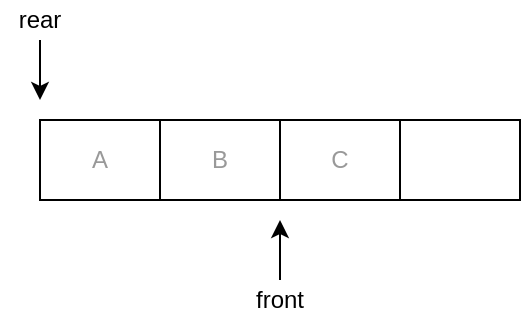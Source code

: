 <mxfile version="14.6.0" type="device"><diagram id="u_aM-03YF8J4f3R5Szi7" name="Page-1"><mxGraphModel dx="1422" dy="737" grid="1" gridSize="10" guides="1" tooltips="1" connect="1" arrows="1" fold="1" page="1" pageScale="1" pageWidth="827" pageHeight="1169" math="0" shadow="0"><root><mxCell id="0"/><mxCell id="1" parent="0"/><mxCell id="qTlZxnd0R25qCGS8HdaJ-39" value="" style="shape=table;html=1;whiteSpace=wrap;startSize=0;container=1;collapsible=0;childLayout=tableLayout;" parent="1" vertex="1"><mxGeometry x="200" y="200" width="240" height="40" as="geometry"/></mxCell><mxCell id="qTlZxnd0R25qCGS8HdaJ-40" value="" style="shape=partialRectangle;html=1;whiteSpace=wrap;collapsible=0;dropTarget=0;pointerEvents=0;fillColor=none;top=0;left=0;bottom=0;right=0;points=[[0,0.5],[1,0.5]];portConstraint=eastwest;" parent="qTlZxnd0R25qCGS8HdaJ-39" vertex="1"><mxGeometry width="240" height="40" as="geometry"/></mxCell><mxCell id="qTlZxnd0R25qCGS8HdaJ-41" value="&lt;font color=&quot;#999999&quot;&gt;A&lt;/font&gt;" style="shape=partialRectangle;html=1;whiteSpace=wrap;connectable=0;overflow=hidden;fillColor=none;top=0;left=0;bottom=0;right=0;" parent="qTlZxnd0R25qCGS8HdaJ-40" vertex="1"><mxGeometry width="60" height="40" as="geometry"/></mxCell><mxCell id="qTlZxnd0R25qCGS8HdaJ-42" value="&lt;font color=&quot;#999999&quot;&gt;B&lt;/font&gt;" style="shape=partialRectangle;html=1;whiteSpace=wrap;connectable=0;overflow=hidden;fillColor=none;top=0;left=0;bottom=0;right=0;" parent="qTlZxnd0R25qCGS8HdaJ-40" vertex="1"><mxGeometry x="60" width="60" height="40" as="geometry"/></mxCell><mxCell id="qTlZxnd0R25qCGS8HdaJ-43" value="&lt;font color=&quot;#999999&quot;&gt;C&lt;/font&gt;" style="shape=partialRectangle;html=1;whiteSpace=wrap;connectable=0;overflow=hidden;fillColor=none;top=0;left=0;bottom=0;right=0;" parent="qTlZxnd0R25qCGS8HdaJ-40" vertex="1"><mxGeometry x="120" width="60" height="40" as="geometry"/></mxCell><mxCell id="qTlZxnd0R25qCGS8HdaJ-44" value="" style="shape=partialRectangle;html=1;whiteSpace=wrap;connectable=0;overflow=hidden;fillColor=none;top=0;left=0;bottom=0;right=0;" parent="qTlZxnd0R25qCGS8HdaJ-40" vertex="1"><mxGeometry x="180" width="60" height="40" as="geometry"/></mxCell><mxCell id="RjLqnEZgM2TsomohGX63-5" style="edgeStyle=orthogonalEdgeStyle;rounded=0;orthogonalLoop=1;jettySize=auto;html=1;" edge="1" parent="1" source="RjLqnEZgM2TsomohGX63-6"><mxGeometry relative="1" as="geometry"><mxPoint x="320" y="250" as="targetPoint"/></mxGeometry></mxCell><mxCell id="RjLqnEZgM2TsomohGX63-6" value="front" style="text;html=1;strokeColor=none;fillColor=none;align=center;verticalAlign=middle;whiteSpace=wrap;rounded=0;" vertex="1" parent="1"><mxGeometry x="300" y="280" width="40" height="20" as="geometry"/></mxCell><mxCell id="RjLqnEZgM2TsomohGX63-9" style="edgeStyle=orthogonalEdgeStyle;rounded=0;orthogonalLoop=1;jettySize=auto;html=1;" edge="1" parent="1" source="RjLqnEZgM2TsomohGX63-10"><mxGeometry relative="1" as="geometry"><mxPoint x="200" y="190" as="targetPoint"/></mxGeometry></mxCell><mxCell id="RjLqnEZgM2TsomohGX63-10" value="rear" style="text;html=1;strokeColor=none;fillColor=none;align=center;verticalAlign=middle;whiteSpace=wrap;rounded=0;" vertex="1" parent="1"><mxGeometry x="180" y="140" width="40" height="20" as="geometry"/></mxCell></root></mxGraphModel></diagram></mxfile>